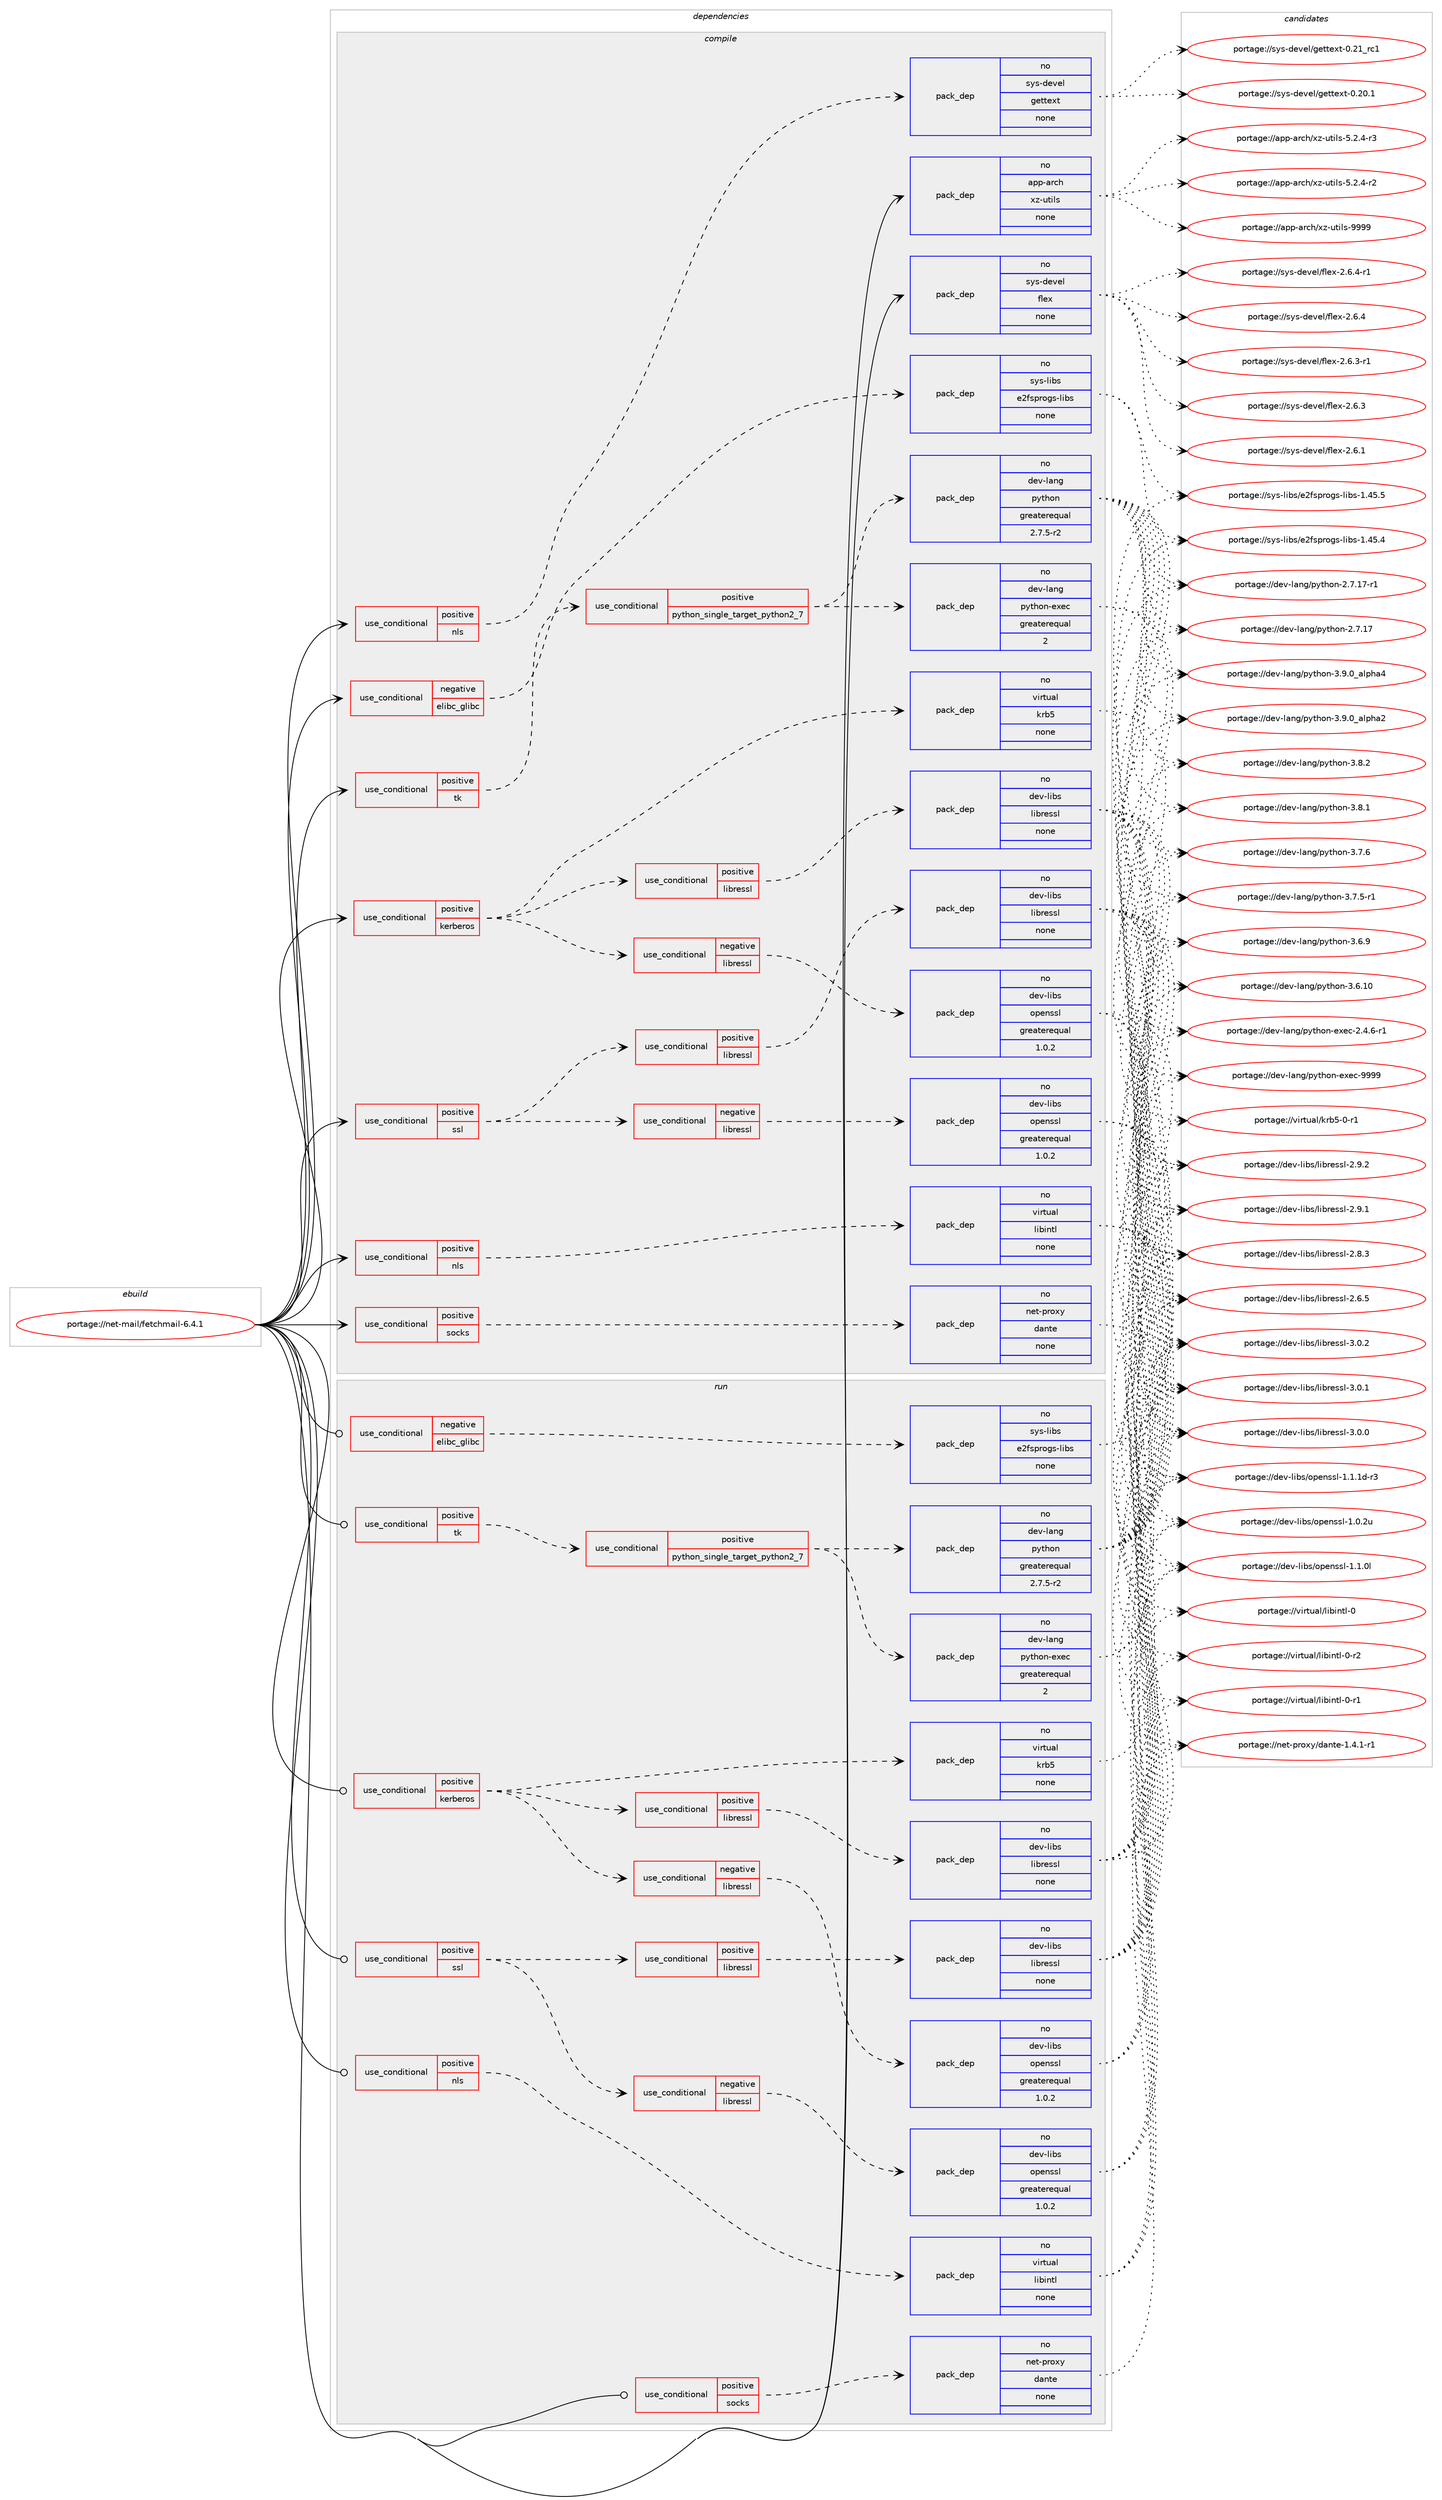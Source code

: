 digraph prolog {

# *************
# Graph options
# *************

newrank=true;
concentrate=true;
compound=true;
graph [rankdir=LR,fontname=Helvetica,fontsize=10,ranksep=1.5];#, ranksep=2.5, nodesep=0.2];
edge  [arrowhead=vee];
node  [fontname=Helvetica,fontsize=10];

# **********
# The ebuild
# **********

subgraph cluster_leftcol {
color=gray;
rank=same;
label=<<i>ebuild</i>>;
id [label="portage://net-mail/fetchmail-6.4.1", color=red, width=4, href="../net-mail/fetchmail-6.4.1.svg"];
}

# ****************
# The dependencies
# ****************

subgraph cluster_midcol {
color=gray;
label=<<i>dependencies</i>>;
subgraph cluster_compile {
fillcolor="#eeeeee";
style=filled;
label=<<i>compile</i>>;
subgraph cond18143 {
dependency84912 [label=<<TABLE BORDER="0" CELLBORDER="1" CELLSPACING="0" CELLPADDING="4"><TR><TD ROWSPAN="3" CELLPADDING="10">use_conditional</TD></TR><TR><TD>negative</TD></TR><TR><TD>elibc_glibc</TD></TR></TABLE>>, shape=none, color=red];
subgraph pack65169 {
dependency84913 [label=<<TABLE BORDER="0" CELLBORDER="1" CELLSPACING="0" CELLPADDING="4" WIDTH="220"><TR><TD ROWSPAN="6" CELLPADDING="30">pack_dep</TD></TR><TR><TD WIDTH="110">no</TD></TR><TR><TD>sys-libs</TD></TR><TR><TD>e2fsprogs-libs</TD></TR><TR><TD>none</TD></TR><TR><TD></TD></TR></TABLE>>, shape=none, color=blue];
}
dependency84912:e -> dependency84913:w [weight=20,style="dashed",arrowhead="vee"];
}
id:e -> dependency84912:w [weight=20,style="solid",arrowhead="vee"];
subgraph cond18144 {
dependency84914 [label=<<TABLE BORDER="0" CELLBORDER="1" CELLSPACING="0" CELLPADDING="4"><TR><TD ROWSPAN="3" CELLPADDING="10">use_conditional</TD></TR><TR><TD>positive</TD></TR><TR><TD>kerberos</TD></TR></TABLE>>, shape=none, color=red];
subgraph pack65170 {
dependency84915 [label=<<TABLE BORDER="0" CELLBORDER="1" CELLSPACING="0" CELLPADDING="4" WIDTH="220"><TR><TD ROWSPAN="6" CELLPADDING="30">pack_dep</TD></TR><TR><TD WIDTH="110">no</TD></TR><TR><TD>virtual</TD></TR><TR><TD>krb5</TD></TR><TR><TD>none</TD></TR><TR><TD></TD></TR></TABLE>>, shape=none, color=blue];
}
dependency84914:e -> dependency84915:w [weight=20,style="dashed",arrowhead="vee"];
subgraph cond18145 {
dependency84916 [label=<<TABLE BORDER="0" CELLBORDER="1" CELLSPACING="0" CELLPADDING="4"><TR><TD ROWSPAN="3" CELLPADDING="10">use_conditional</TD></TR><TR><TD>negative</TD></TR><TR><TD>libressl</TD></TR></TABLE>>, shape=none, color=red];
subgraph pack65171 {
dependency84917 [label=<<TABLE BORDER="0" CELLBORDER="1" CELLSPACING="0" CELLPADDING="4" WIDTH="220"><TR><TD ROWSPAN="6" CELLPADDING="30">pack_dep</TD></TR><TR><TD WIDTH="110">no</TD></TR><TR><TD>dev-libs</TD></TR><TR><TD>openssl</TD></TR><TR><TD>greaterequal</TD></TR><TR><TD>1.0.2</TD></TR></TABLE>>, shape=none, color=blue];
}
dependency84916:e -> dependency84917:w [weight=20,style="dashed",arrowhead="vee"];
}
dependency84914:e -> dependency84916:w [weight=20,style="dashed",arrowhead="vee"];
subgraph cond18146 {
dependency84918 [label=<<TABLE BORDER="0" CELLBORDER="1" CELLSPACING="0" CELLPADDING="4"><TR><TD ROWSPAN="3" CELLPADDING="10">use_conditional</TD></TR><TR><TD>positive</TD></TR><TR><TD>libressl</TD></TR></TABLE>>, shape=none, color=red];
subgraph pack65172 {
dependency84919 [label=<<TABLE BORDER="0" CELLBORDER="1" CELLSPACING="0" CELLPADDING="4" WIDTH="220"><TR><TD ROWSPAN="6" CELLPADDING="30">pack_dep</TD></TR><TR><TD WIDTH="110">no</TD></TR><TR><TD>dev-libs</TD></TR><TR><TD>libressl</TD></TR><TR><TD>none</TD></TR><TR><TD></TD></TR></TABLE>>, shape=none, color=blue];
}
dependency84918:e -> dependency84919:w [weight=20,style="dashed",arrowhead="vee"];
}
dependency84914:e -> dependency84918:w [weight=20,style="dashed",arrowhead="vee"];
}
id:e -> dependency84914:w [weight=20,style="solid",arrowhead="vee"];
subgraph cond18147 {
dependency84920 [label=<<TABLE BORDER="0" CELLBORDER="1" CELLSPACING="0" CELLPADDING="4"><TR><TD ROWSPAN="3" CELLPADDING="10">use_conditional</TD></TR><TR><TD>positive</TD></TR><TR><TD>nls</TD></TR></TABLE>>, shape=none, color=red];
subgraph pack65173 {
dependency84921 [label=<<TABLE BORDER="0" CELLBORDER="1" CELLSPACING="0" CELLPADDING="4" WIDTH="220"><TR><TD ROWSPAN="6" CELLPADDING="30">pack_dep</TD></TR><TR><TD WIDTH="110">no</TD></TR><TR><TD>sys-devel</TD></TR><TR><TD>gettext</TD></TR><TR><TD>none</TD></TR><TR><TD></TD></TR></TABLE>>, shape=none, color=blue];
}
dependency84920:e -> dependency84921:w [weight=20,style="dashed",arrowhead="vee"];
}
id:e -> dependency84920:w [weight=20,style="solid",arrowhead="vee"];
subgraph cond18148 {
dependency84922 [label=<<TABLE BORDER="0" CELLBORDER="1" CELLSPACING="0" CELLPADDING="4"><TR><TD ROWSPAN="3" CELLPADDING="10">use_conditional</TD></TR><TR><TD>positive</TD></TR><TR><TD>nls</TD></TR></TABLE>>, shape=none, color=red];
subgraph pack65174 {
dependency84923 [label=<<TABLE BORDER="0" CELLBORDER="1" CELLSPACING="0" CELLPADDING="4" WIDTH="220"><TR><TD ROWSPAN="6" CELLPADDING="30">pack_dep</TD></TR><TR><TD WIDTH="110">no</TD></TR><TR><TD>virtual</TD></TR><TR><TD>libintl</TD></TR><TR><TD>none</TD></TR><TR><TD></TD></TR></TABLE>>, shape=none, color=blue];
}
dependency84922:e -> dependency84923:w [weight=20,style="dashed",arrowhead="vee"];
}
id:e -> dependency84922:w [weight=20,style="solid",arrowhead="vee"];
subgraph cond18149 {
dependency84924 [label=<<TABLE BORDER="0" CELLBORDER="1" CELLSPACING="0" CELLPADDING="4"><TR><TD ROWSPAN="3" CELLPADDING="10">use_conditional</TD></TR><TR><TD>positive</TD></TR><TR><TD>socks</TD></TR></TABLE>>, shape=none, color=red];
subgraph pack65175 {
dependency84925 [label=<<TABLE BORDER="0" CELLBORDER="1" CELLSPACING="0" CELLPADDING="4" WIDTH="220"><TR><TD ROWSPAN="6" CELLPADDING="30">pack_dep</TD></TR><TR><TD WIDTH="110">no</TD></TR><TR><TD>net-proxy</TD></TR><TR><TD>dante</TD></TR><TR><TD>none</TD></TR><TR><TD></TD></TR></TABLE>>, shape=none, color=blue];
}
dependency84924:e -> dependency84925:w [weight=20,style="dashed",arrowhead="vee"];
}
id:e -> dependency84924:w [weight=20,style="solid",arrowhead="vee"];
subgraph cond18150 {
dependency84926 [label=<<TABLE BORDER="0" CELLBORDER="1" CELLSPACING="0" CELLPADDING="4"><TR><TD ROWSPAN="3" CELLPADDING="10">use_conditional</TD></TR><TR><TD>positive</TD></TR><TR><TD>ssl</TD></TR></TABLE>>, shape=none, color=red];
subgraph cond18151 {
dependency84927 [label=<<TABLE BORDER="0" CELLBORDER="1" CELLSPACING="0" CELLPADDING="4"><TR><TD ROWSPAN="3" CELLPADDING="10">use_conditional</TD></TR><TR><TD>negative</TD></TR><TR><TD>libressl</TD></TR></TABLE>>, shape=none, color=red];
subgraph pack65176 {
dependency84928 [label=<<TABLE BORDER="0" CELLBORDER="1" CELLSPACING="0" CELLPADDING="4" WIDTH="220"><TR><TD ROWSPAN="6" CELLPADDING="30">pack_dep</TD></TR><TR><TD WIDTH="110">no</TD></TR><TR><TD>dev-libs</TD></TR><TR><TD>openssl</TD></TR><TR><TD>greaterequal</TD></TR><TR><TD>1.0.2</TD></TR></TABLE>>, shape=none, color=blue];
}
dependency84927:e -> dependency84928:w [weight=20,style="dashed",arrowhead="vee"];
}
dependency84926:e -> dependency84927:w [weight=20,style="dashed",arrowhead="vee"];
subgraph cond18152 {
dependency84929 [label=<<TABLE BORDER="0" CELLBORDER="1" CELLSPACING="0" CELLPADDING="4"><TR><TD ROWSPAN="3" CELLPADDING="10">use_conditional</TD></TR><TR><TD>positive</TD></TR><TR><TD>libressl</TD></TR></TABLE>>, shape=none, color=red];
subgraph pack65177 {
dependency84930 [label=<<TABLE BORDER="0" CELLBORDER="1" CELLSPACING="0" CELLPADDING="4" WIDTH="220"><TR><TD ROWSPAN="6" CELLPADDING="30">pack_dep</TD></TR><TR><TD WIDTH="110">no</TD></TR><TR><TD>dev-libs</TD></TR><TR><TD>libressl</TD></TR><TR><TD>none</TD></TR><TR><TD></TD></TR></TABLE>>, shape=none, color=blue];
}
dependency84929:e -> dependency84930:w [weight=20,style="dashed",arrowhead="vee"];
}
dependency84926:e -> dependency84929:w [weight=20,style="dashed",arrowhead="vee"];
}
id:e -> dependency84926:w [weight=20,style="solid",arrowhead="vee"];
subgraph cond18153 {
dependency84931 [label=<<TABLE BORDER="0" CELLBORDER="1" CELLSPACING="0" CELLPADDING="4"><TR><TD ROWSPAN="3" CELLPADDING="10">use_conditional</TD></TR><TR><TD>positive</TD></TR><TR><TD>tk</TD></TR></TABLE>>, shape=none, color=red];
subgraph cond18154 {
dependency84932 [label=<<TABLE BORDER="0" CELLBORDER="1" CELLSPACING="0" CELLPADDING="4"><TR><TD ROWSPAN="3" CELLPADDING="10">use_conditional</TD></TR><TR><TD>positive</TD></TR><TR><TD>python_single_target_python2_7</TD></TR></TABLE>>, shape=none, color=red];
subgraph pack65178 {
dependency84933 [label=<<TABLE BORDER="0" CELLBORDER="1" CELLSPACING="0" CELLPADDING="4" WIDTH="220"><TR><TD ROWSPAN="6" CELLPADDING="30">pack_dep</TD></TR><TR><TD WIDTH="110">no</TD></TR><TR><TD>dev-lang</TD></TR><TR><TD>python</TD></TR><TR><TD>greaterequal</TD></TR><TR><TD>2.7.5-r2</TD></TR></TABLE>>, shape=none, color=blue];
}
dependency84932:e -> dependency84933:w [weight=20,style="dashed",arrowhead="vee"];
subgraph pack65179 {
dependency84934 [label=<<TABLE BORDER="0" CELLBORDER="1" CELLSPACING="0" CELLPADDING="4" WIDTH="220"><TR><TD ROWSPAN="6" CELLPADDING="30">pack_dep</TD></TR><TR><TD WIDTH="110">no</TD></TR><TR><TD>dev-lang</TD></TR><TR><TD>python-exec</TD></TR><TR><TD>greaterequal</TD></TR><TR><TD>2</TD></TR></TABLE>>, shape=none, color=blue];
}
dependency84932:e -> dependency84934:w [weight=20,style="dashed",arrowhead="vee"];
}
dependency84931:e -> dependency84932:w [weight=20,style="dashed",arrowhead="vee"];
}
id:e -> dependency84931:w [weight=20,style="solid",arrowhead="vee"];
subgraph pack65180 {
dependency84935 [label=<<TABLE BORDER="0" CELLBORDER="1" CELLSPACING="0" CELLPADDING="4" WIDTH="220"><TR><TD ROWSPAN="6" CELLPADDING="30">pack_dep</TD></TR><TR><TD WIDTH="110">no</TD></TR><TR><TD>app-arch</TD></TR><TR><TD>xz-utils</TD></TR><TR><TD>none</TD></TR><TR><TD></TD></TR></TABLE>>, shape=none, color=blue];
}
id:e -> dependency84935:w [weight=20,style="solid",arrowhead="vee"];
subgraph pack65181 {
dependency84936 [label=<<TABLE BORDER="0" CELLBORDER="1" CELLSPACING="0" CELLPADDING="4" WIDTH="220"><TR><TD ROWSPAN="6" CELLPADDING="30">pack_dep</TD></TR><TR><TD WIDTH="110">no</TD></TR><TR><TD>sys-devel</TD></TR><TR><TD>flex</TD></TR><TR><TD>none</TD></TR><TR><TD></TD></TR></TABLE>>, shape=none, color=blue];
}
id:e -> dependency84936:w [weight=20,style="solid",arrowhead="vee"];
}
subgraph cluster_compileandrun {
fillcolor="#eeeeee";
style=filled;
label=<<i>compile and run</i>>;
}
subgraph cluster_run {
fillcolor="#eeeeee";
style=filled;
label=<<i>run</i>>;
subgraph cond18155 {
dependency84937 [label=<<TABLE BORDER="0" CELLBORDER="1" CELLSPACING="0" CELLPADDING="4"><TR><TD ROWSPAN="3" CELLPADDING="10">use_conditional</TD></TR><TR><TD>negative</TD></TR><TR><TD>elibc_glibc</TD></TR></TABLE>>, shape=none, color=red];
subgraph pack65182 {
dependency84938 [label=<<TABLE BORDER="0" CELLBORDER="1" CELLSPACING="0" CELLPADDING="4" WIDTH="220"><TR><TD ROWSPAN="6" CELLPADDING="30">pack_dep</TD></TR><TR><TD WIDTH="110">no</TD></TR><TR><TD>sys-libs</TD></TR><TR><TD>e2fsprogs-libs</TD></TR><TR><TD>none</TD></TR><TR><TD></TD></TR></TABLE>>, shape=none, color=blue];
}
dependency84937:e -> dependency84938:w [weight=20,style="dashed",arrowhead="vee"];
}
id:e -> dependency84937:w [weight=20,style="solid",arrowhead="odot"];
subgraph cond18156 {
dependency84939 [label=<<TABLE BORDER="0" CELLBORDER="1" CELLSPACING="0" CELLPADDING="4"><TR><TD ROWSPAN="3" CELLPADDING="10">use_conditional</TD></TR><TR><TD>positive</TD></TR><TR><TD>kerberos</TD></TR></TABLE>>, shape=none, color=red];
subgraph pack65183 {
dependency84940 [label=<<TABLE BORDER="0" CELLBORDER="1" CELLSPACING="0" CELLPADDING="4" WIDTH="220"><TR><TD ROWSPAN="6" CELLPADDING="30">pack_dep</TD></TR><TR><TD WIDTH="110">no</TD></TR><TR><TD>virtual</TD></TR><TR><TD>krb5</TD></TR><TR><TD>none</TD></TR><TR><TD></TD></TR></TABLE>>, shape=none, color=blue];
}
dependency84939:e -> dependency84940:w [weight=20,style="dashed",arrowhead="vee"];
subgraph cond18157 {
dependency84941 [label=<<TABLE BORDER="0" CELLBORDER="1" CELLSPACING="0" CELLPADDING="4"><TR><TD ROWSPAN="3" CELLPADDING="10">use_conditional</TD></TR><TR><TD>negative</TD></TR><TR><TD>libressl</TD></TR></TABLE>>, shape=none, color=red];
subgraph pack65184 {
dependency84942 [label=<<TABLE BORDER="0" CELLBORDER="1" CELLSPACING="0" CELLPADDING="4" WIDTH="220"><TR><TD ROWSPAN="6" CELLPADDING="30">pack_dep</TD></TR><TR><TD WIDTH="110">no</TD></TR><TR><TD>dev-libs</TD></TR><TR><TD>openssl</TD></TR><TR><TD>greaterequal</TD></TR><TR><TD>1.0.2</TD></TR></TABLE>>, shape=none, color=blue];
}
dependency84941:e -> dependency84942:w [weight=20,style="dashed",arrowhead="vee"];
}
dependency84939:e -> dependency84941:w [weight=20,style="dashed",arrowhead="vee"];
subgraph cond18158 {
dependency84943 [label=<<TABLE BORDER="0" CELLBORDER="1" CELLSPACING="0" CELLPADDING="4"><TR><TD ROWSPAN="3" CELLPADDING="10">use_conditional</TD></TR><TR><TD>positive</TD></TR><TR><TD>libressl</TD></TR></TABLE>>, shape=none, color=red];
subgraph pack65185 {
dependency84944 [label=<<TABLE BORDER="0" CELLBORDER="1" CELLSPACING="0" CELLPADDING="4" WIDTH="220"><TR><TD ROWSPAN="6" CELLPADDING="30">pack_dep</TD></TR><TR><TD WIDTH="110">no</TD></TR><TR><TD>dev-libs</TD></TR><TR><TD>libressl</TD></TR><TR><TD>none</TD></TR><TR><TD></TD></TR></TABLE>>, shape=none, color=blue];
}
dependency84943:e -> dependency84944:w [weight=20,style="dashed",arrowhead="vee"];
}
dependency84939:e -> dependency84943:w [weight=20,style="dashed",arrowhead="vee"];
}
id:e -> dependency84939:w [weight=20,style="solid",arrowhead="odot"];
subgraph cond18159 {
dependency84945 [label=<<TABLE BORDER="0" CELLBORDER="1" CELLSPACING="0" CELLPADDING="4"><TR><TD ROWSPAN="3" CELLPADDING="10">use_conditional</TD></TR><TR><TD>positive</TD></TR><TR><TD>nls</TD></TR></TABLE>>, shape=none, color=red];
subgraph pack65186 {
dependency84946 [label=<<TABLE BORDER="0" CELLBORDER="1" CELLSPACING="0" CELLPADDING="4" WIDTH="220"><TR><TD ROWSPAN="6" CELLPADDING="30">pack_dep</TD></TR><TR><TD WIDTH="110">no</TD></TR><TR><TD>virtual</TD></TR><TR><TD>libintl</TD></TR><TR><TD>none</TD></TR><TR><TD></TD></TR></TABLE>>, shape=none, color=blue];
}
dependency84945:e -> dependency84946:w [weight=20,style="dashed",arrowhead="vee"];
}
id:e -> dependency84945:w [weight=20,style="solid",arrowhead="odot"];
subgraph cond18160 {
dependency84947 [label=<<TABLE BORDER="0" CELLBORDER="1" CELLSPACING="0" CELLPADDING="4"><TR><TD ROWSPAN="3" CELLPADDING="10">use_conditional</TD></TR><TR><TD>positive</TD></TR><TR><TD>socks</TD></TR></TABLE>>, shape=none, color=red];
subgraph pack65187 {
dependency84948 [label=<<TABLE BORDER="0" CELLBORDER="1" CELLSPACING="0" CELLPADDING="4" WIDTH="220"><TR><TD ROWSPAN="6" CELLPADDING="30">pack_dep</TD></TR><TR><TD WIDTH="110">no</TD></TR><TR><TD>net-proxy</TD></TR><TR><TD>dante</TD></TR><TR><TD>none</TD></TR><TR><TD></TD></TR></TABLE>>, shape=none, color=blue];
}
dependency84947:e -> dependency84948:w [weight=20,style="dashed",arrowhead="vee"];
}
id:e -> dependency84947:w [weight=20,style="solid",arrowhead="odot"];
subgraph cond18161 {
dependency84949 [label=<<TABLE BORDER="0" CELLBORDER="1" CELLSPACING="0" CELLPADDING="4"><TR><TD ROWSPAN="3" CELLPADDING="10">use_conditional</TD></TR><TR><TD>positive</TD></TR><TR><TD>ssl</TD></TR></TABLE>>, shape=none, color=red];
subgraph cond18162 {
dependency84950 [label=<<TABLE BORDER="0" CELLBORDER="1" CELLSPACING="0" CELLPADDING="4"><TR><TD ROWSPAN="3" CELLPADDING="10">use_conditional</TD></TR><TR><TD>negative</TD></TR><TR><TD>libressl</TD></TR></TABLE>>, shape=none, color=red];
subgraph pack65188 {
dependency84951 [label=<<TABLE BORDER="0" CELLBORDER="1" CELLSPACING="0" CELLPADDING="4" WIDTH="220"><TR><TD ROWSPAN="6" CELLPADDING="30">pack_dep</TD></TR><TR><TD WIDTH="110">no</TD></TR><TR><TD>dev-libs</TD></TR><TR><TD>openssl</TD></TR><TR><TD>greaterequal</TD></TR><TR><TD>1.0.2</TD></TR></TABLE>>, shape=none, color=blue];
}
dependency84950:e -> dependency84951:w [weight=20,style="dashed",arrowhead="vee"];
}
dependency84949:e -> dependency84950:w [weight=20,style="dashed",arrowhead="vee"];
subgraph cond18163 {
dependency84952 [label=<<TABLE BORDER="0" CELLBORDER="1" CELLSPACING="0" CELLPADDING="4"><TR><TD ROWSPAN="3" CELLPADDING="10">use_conditional</TD></TR><TR><TD>positive</TD></TR><TR><TD>libressl</TD></TR></TABLE>>, shape=none, color=red];
subgraph pack65189 {
dependency84953 [label=<<TABLE BORDER="0" CELLBORDER="1" CELLSPACING="0" CELLPADDING="4" WIDTH="220"><TR><TD ROWSPAN="6" CELLPADDING="30">pack_dep</TD></TR><TR><TD WIDTH="110">no</TD></TR><TR><TD>dev-libs</TD></TR><TR><TD>libressl</TD></TR><TR><TD>none</TD></TR><TR><TD></TD></TR></TABLE>>, shape=none, color=blue];
}
dependency84952:e -> dependency84953:w [weight=20,style="dashed",arrowhead="vee"];
}
dependency84949:e -> dependency84952:w [weight=20,style="dashed",arrowhead="vee"];
}
id:e -> dependency84949:w [weight=20,style="solid",arrowhead="odot"];
subgraph cond18164 {
dependency84954 [label=<<TABLE BORDER="0" CELLBORDER="1" CELLSPACING="0" CELLPADDING="4"><TR><TD ROWSPAN="3" CELLPADDING="10">use_conditional</TD></TR><TR><TD>positive</TD></TR><TR><TD>tk</TD></TR></TABLE>>, shape=none, color=red];
subgraph cond18165 {
dependency84955 [label=<<TABLE BORDER="0" CELLBORDER="1" CELLSPACING="0" CELLPADDING="4"><TR><TD ROWSPAN="3" CELLPADDING="10">use_conditional</TD></TR><TR><TD>positive</TD></TR><TR><TD>python_single_target_python2_7</TD></TR></TABLE>>, shape=none, color=red];
subgraph pack65190 {
dependency84956 [label=<<TABLE BORDER="0" CELLBORDER="1" CELLSPACING="0" CELLPADDING="4" WIDTH="220"><TR><TD ROWSPAN="6" CELLPADDING="30">pack_dep</TD></TR><TR><TD WIDTH="110">no</TD></TR><TR><TD>dev-lang</TD></TR><TR><TD>python</TD></TR><TR><TD>greaterequal</TD></TR><TR><TD>2.7.5-r2</TD></TR></TABLE>>, shape=none, color=blue];
}
dependency84955:e -> dependency84956:w [weight=20,style="dashed",arrowhead="vee"];
subgraph pack65191 {
dependency84957 [label=<<TABLE BORDER="0" CELLBORDER="1" CELLSPACING="0" CELLPADDING="4" WIDTH="220"><TR><TD ROWSPAN="6" CELLPADDING="30">pack_dep</TD></TR><TR><TD WIDTH="110">no</TD></TR><TR><TD>dev-lang</TD></TR><TR><TD>python-exec</TD></TR><TR><TD>greaterequal</TD></TR><TR><TD>2</TD></TR></TABLE>>, shape=none, color=blue];
}
dependency84955:e -> dependency84957:w [weight=20,style="dashed",arrowhead="vee"];
}
dependency84954:e -> dependency84955:w [weight=20,style="dashed",arrowhead="vee"];
}
id:e -> dependency84954:w [weight=20,style="solid",arrowhead="odot"];
}
}

# **************
# The candidates
# **************

subgraph cluster_choices {
rank=same;
color=gray;
label=<<i>candidates</i>>;

subgraph choice65169 {
color=black;
nodesep=1;
choice11512111545108105981154710150102115112114111103115451081059811545494652534653 [label="portage://sys-libs/e2fsprogs-libs-1.45.5", color=red, width=4,href="../sys-libs/e2fsprogs-libs-1.45.5.svg"];
choice11512111545108105981154710150102115112114111103115451081059811545494652534652 [label="portage://sys-libs/e2fsprogs-libs-1.45.4", color=red, width=4,href="../sys-libs/e2fsprogs-libs-1.45.4.svg"];
dependency84913:e -> choice11512111545108105981154710150102115112114111103115451081059811545494652534653:w [style=dotted,weight="100"];
dependency84913:e -> choice11512111545108105981154710150102115112114111103115451081059811545494652534652:w [style=dotted,weight="100"];
}
subgraph choice65170 {
color=black;
nodesep=1;
choice1181051141161179710847107114985345484511449 [label="portage://virtual/krb5-0-r1", color=red, width=4,href="../virtual/krb5-0-r1.svg"];
dependency84915:e -> choice1181051141161179710847107114985345484511449:w [style=dotted,weight="100"];
}
subgraph choice65171 {
color=black;
nodesep=1;
choice1001011184510810598115471111121011101151151084549464946491004511451 [label="portage://dev-libs/openssl-1.1.1d-r3", color=red, width=4,href="../dev-libs/openssl-1.1.1d-r3.svg"];
choice100101118451081059811547111112101110115115108454946494648108 [label="portage://dev-libs/openssl-1.1.0l", color=red, width=4,href="../dev-libs/openssl-1.1.0l.svg"];
choice100101118451081059811547111112101110115115108454946484650117 [label="portage://dev-libs/openssl-1.0.2u", color=red, width=4,href="../dev-libs/openssl-1.0.2u.svg"];
dependency84917:e -> choice1001011184510810598115471111121011101151151084549464946491004511451:w [style=dotted,weight="100"];
dependency84917:e -> choice100101118451081059811547111112101110115115108454946494648108:w [style=dotted,weight="100"];
dependency84917:e -> choice100101118451081059811547111112101110115115108454946484650117:w [style=dotted,weight="100"];
}
subgraph choice65172 {
color=black;
nodesep=1;
choice10010111845108105981154710810598114101115115108455146484650 [label="portage://dev-libs/libressl-3.0.2", color=red, width=4,href="../dev-libs/libressl-3.0.2.svg"];
choice10010111845108105981154710810598114101115115108455146484649 [label="portage://dev-libs/libressl-3.0.1", color=red, width=4,href="../dev-libs/libressl-3.0.1.svg"];
choice10010111845108105981154710810598114101115115108455146484648 [label="portage://dev-libs/libressl-3.0.0", color=red, width=4,href="../dev-libs/libressl-3.0.0.svg"];
choice10010111845108105981154710810598114101115115108455046574650 [label="portage://dev-libs/libressl-2.9.2", color=red, width=4,href="../dev-libs/libressl-2.9.2.svg"];
choice10010111845108105981154710810598114101115115108455046574649 [label="portage://dev-libs/libressl-2.9.1", color=red, width=4,href="../dev-libs/libressl-2.9.1.svg"];
choice10010111845108105981154710810598114101115115108455046564651 [label="portage://dev-libs/libressl-2.8.3", color=red, width=4,href="../dev-libs/libressl-2.8.3.svg"];
choice10010111845108105981154710810598114101115115108455046544653 [label="portage://dev-libs/libressl-2.6.5", color=red, width=4,href="../dev-libs/libressl-2.6.5.svg"];
dependency84919:e -> choice10010111845108105981154710810598114101115115108455146484650:w [style=dotted,weight="100"];
dependency84919:e -> choice10010111845108105981154710810598114101115115108455146484649:w [style=dotted,weight="100"];
dependency84919:e -> choice10010111845108105981154710810598114101115115108455146484648:w [style=dotted,weight="100"];
dependency84919:e -> choice10010111845108105981154710810598114101115115108455046574650:w [style=dotted,weight="100"];
dependency84919:e -> choice10010111845108105981154710810598114101115115108455046574649:w [style=dotted,weight="100"];
dependency84919:e -> choice10010111845108105981154710810598114101115115108455046564651:w [style=dotted,weight="100"];
dependency84919:e -> choice10010111845108105981154710810598114101115115108455046544653:w [style=dotted,weight="100"];
}
subgraph choice65173 {
color=black;
nodesep=1;
choice11512111545100101118101108471031011161161011201164548465049951149949 [label="portage://sys-devel/gettext-0.21_rc1", color=red, width=4,href="../sys-devel/gettext-0.21_rc1.svg"];
choice115121115451001011181011084710310111611610112011645484650484649 [label="portage://sys-devel/gettext-0.20.1", color=red, width=4,href="../sys-devel/gettext-0.20.1.svg"];
dependency84921:e -> choice11512111545100101118101108471031011161161011201164548465049951149949:w [style=dotted,weight="100"];
dependency84921:e -> choice115121115451001011181011084710310111611610112011645484650484649:w [style=dotted,weight="100"];
}
subgraph choice65174 {
color=black;
nodesep=1;
choice11810511411611797108471081059810511011610845484511450 [label="portage://virtual/libintl-0-r2", color=red, width=4,href="../virtual/libintl-0-r2.svg"];
choice11810511411611797108471081059810511011610845484511449 [label="portage://virtual/libintl-0-r1", color=red, width=4,href="../virtual/libintl-0-r1.svg"];
choice1181051141161179710847108105981051101161084548 [label="portage://virtual/libintl-0", color=red, width=4,href="../virtual/libintl-0.svg"];
dependency84923:e -> choice11810511411611797108471081059810511011610845484511450:w [style=dotted,weight="100"];
dependency84923:e -> choice11810511411611797108471081059810511011610845484511449:w [style=dotted,weight="100"];
dependency84923:e -> choice1181051141161179710847108105981051101161084548:w [style=dotted,weight="100"];
}
subgraph choice65175 {
color=black;
nodesep=1;
choice1101011164511211411112012147100971101161014549465246494511449 [label="portage://net-proxy/dante-1.4.1-r1", color=red, width=4,href="../net-proxy/dante-1.4.1-r1.svg"];
dependency84925:e -> choice1101011164511211411112012147100971101161014549465246494511449:w [style=dotted,weight="100"];
}
subgraph choice65176 {
color=black;
nodesep=1;
choice1001011184510810598115471111121011101151151084549464946491004511451 [label="portage://dev-libs/openssl-1.1.1d-r3", color=red, width=4,href="../dev-libs/openssl-1.1.1d-r3.svg"];
choice100101118451081059811547111112101110115115108454946494648108 [label="portage://dev-libs/openssl-1.1.0l", color=red, width=4,href="../dev-libs/openssl-1.1.0l.svg"];
choice100101118451081059811547111112101110115115108454946484650117 [label="portage://dev-libs/openssl-1.0.2u", color=red, width=4,href="../dev-libs/openssl-1.0.2u.svg"];
dependency84928:e -> choice1001011184510810598115471111121011101151151084549464946491004511451:w [style=dotted,weight="100"];
dependency84928:e -> choice100101118451081059811547111112101110115115108454946494648108:w [style=dotted,weight="100"];
dependency84928:e -> choice100101118451081059811547111112101110115115108454946484650117:w [style=dotted,weight="100"];
}
subgraph choice65177 {
color=black;
nodesep=1;
choice10010111845108105981154710810598114101115115108455146484650 [label="portage://dev-libs/libressl-3.0.2", color=red, width=4,href="../dev-libs/libressl-3.0.2.svg"];
choice10010111845108105981154710810598114101115115108455146484649 [label="portage://dev-libs/libressl-3.0.1", color=red, width=4,href="../dev-libs/libressl-3.0.1.svg"];
choice10010111845108105981154710810598114101115115108455146484648 [label="portage://dev-libs/libressl-3.0.0", color=red, width=4,href="../dev-libs/libressl-3.0.0.svg"];
choice10010111845108105981154710810598114101115115108455046574650 [label="portage://dev-libs/libressl-2.9.2", color=red, width=4,href="../dev-libs/libressl-2.9.2.svg"];
choice10010111845108105981154710810598114101115115108455046574649 [label="portage://dev-libs/libressl-2.9.1", color=red, width=4,href="../dev-libs/libressl-2.9.1.svg"];
choice10010111845108105981154710810598114101115115108455046564651 [label="portage://dev-libs/libressl-2.8.3", color=red, width=4,href="../dev-libs/libressl-2.8.3.svg"];
choice10010111845108105981154710810598114101115115108455046544653 [label="portage://dev-libs/libressl-2.6.5", color=red, width=4,href="../dev-libs/libressl-2.6.5.svg"];
dependency84930:e -> choice10010111845108105981154710810598114101115115108455146484650:w [style=dotted,weight="100"];
dependency84930:e -> choice10010111845108105981154710810598114101115115108455146484649:w [style=dotted,weight="100"];
dependency84930:e -> choice10010111845108105981154710810598114101115115108455146484648:w [style=dotted,weight="100"];
dependency84930:e -> choice10010111845108105981154710810598114101115115108455046574650:w [style=dotted,weight="100"];
dependency84930:e -> choice10010111845108105981154710810598114101115115108455046574649:w [style=dotted,weight="100"];
dependency84930:e -> choice10010111845108105981154710810598114101115115108455046564651:w [style=dotted,weight="100"];
dependency84930:e -> choice10010111845108105981154710810598114101115115108455046544653:w [style=dotted,weight="100"];
}
subgraph choice65178 {
color=black;
nodesep=1;
choice10010111845108971101034711212111610411111045514657464895971081121049752 [label="portage://dev-lang/python-3.9.0_alpha4", color=red, width=4,href="../dev-lang/python-3.9.0_alpha4.svg"];
choice10010111845108971101034711212111610411111045514657464895971081121049750 [label="portage://dev-lang/python-3.9.0_alpha2", color=red, width=4,href="../dev-lang/python-3.9.0_alpha2.svg"];
choice100101118451089711010347112121116104111110455146564650 [label="portage://dev-lang/python-3.8.2", color=red, width=4,href="../dev-lang/python-3.8.2.svg"];
choice100101118451089711010347112121116104111110455146564649 [label="portage://dev-lang/python-3.8.1", color=red, width=4,href="../dev-lang/python-3.8.1.svg"];
choice100101118451089711010347112121116104111110455146554654 [label="portage://dev-lang/python-3.7.6", color=red, width=4,href="../dev-lang/python-3.7.6.svg"];
choice1001011184510897110103471121211161041111104551465546534511449 [label="portage://dev-lang/python-3.7.5-r1", color=red, width=4,href="../dev-lang/python-3.7.5-r1.svg"];
choice100101118451089711010347112121116104111110455146544657 [label="portage://dev-lang/python-3.6.9", color=red, width=4,href="../dev-lang/python-3.6.9.svg"];
choice10010111845108971101034711212111610411111045514654464948 [label="portage://dev-lang/python-3.6.10", color=red, width=4,href="../dev-lang/python-3.6.10.svg"];
choice100101118451089711010347112121116104111110455046554649554511449 [label="portage://dev-lang/python-2.7.17-r1", color=red, width=4,href="../dev-lang/python-2.7.17-r1.svg"];
choice10010111845108971101034711212111610411111045504655464955 [label="portage://dev-lang/python-2.7.17", color=red, width=4,href="../dev-lang/python-2.7.17.svg"];
dependency84933:e -> choice10010111845108971101034711212111610411111045514657464895971081121049752:w [style=dotted,weight="100"];
dependency84933:e -> choice10010111845108971101034711212111610411111045514657464895971081121049750:w [style=dotted,weight="100"];
dependency84933:e -> choice100101118451089711010347112121116104111110455146564650:w [style=dotted,weight="100"];
dependency84933:e -> choice100101118451089711010347112121116104111110455146564649:w [style=dotted,weight="100"];
dependency84933:e -> choice100101118451089711010347112121116104111110455146554654:w [style=dotted,weight="100"];
dependency84933:e -> choice1001011184510897110103471121211161041111104551465546534511449:w [style=dotted,weight="100"];
dependency84933:e -> choice100101118451089711010347112121116104111110455146544657:w [style=dotted,weight="100"];
dependency84933:e -> choice10010111845108971101034711212111610411111045514654464948:w [style=dotted,weight="100"];
dependency84933:e -> choice100101118451089711010347112121116104111110455046554649554511449:w [style=dotted,weight="100"];
dependency84933:e -> choice10010111845108971101034711212111610411111045504655464955:w [style=dotted,weight="100"];
}
subgraph choice65179 {
color=black;
nodesep=1;
choice10010111845108971101034711212111610411111045101120101994557575757 [label="portage://dev-lang/python-exec-9999", color=red, width=4,href="../dev-lang/python-exec-9999.svg"];
choice10010111845108971101034711212111610411111045101120101994550465246544511449 [label="portage://dev-lang/python-exec-2.4.6-r1", color=red, width=4,href="../dev-lang/python-exec-2.4.6-r1.svg"];
dependency84934:e -> choice10010111845108971101034711212111610411111045101120101994557575757:w [style=dotted,weight="100"];
dependency84934:e -> choice10010111845108971101034711212111610411111045101120101994550465246544511449:w [style=dotted,weight="100"];
}
subgraph choice65180 {
color=black;
nodesep=1;
choice9711211245971149910447120122451171161051081154557575757 [label="portage://app-arch/xz-utils-9999", color=red, width=4,href="../app-arch/xz-utils-9999.svg"];
choice9711211245971149910447120122451171161051081154553465046524511451 [label="portage://app-arch/xz-utils-5.2.4-r3", color=red, width=4,href="../app-arch/xz-utils-5.2.4-r3.svg"];
choice9711211245971149910447120122451171161051081154553465046524511450 [label="portage://app-arch/xz-utils-5.2.4-r2", color=red, width=4,href="../app-arch/xz-utils-5.2.4-r2.svg"];
dependency84935:e -> choice9711211245971149910447120122451171161051081154557575757:w [style=dotted,weight="100"];
dependency84935:e -> choice9711211245971149910447120122451171161051081154553465046524511451:w [style=dotted,weight="100"];
dependency84935:e -> choice9711211245971149910447120122451171161051081154553465046524511450:w [style=dotted,weight="100"];
}
subgraph choice65181 {
color=black;
nodesep=1;
choice11512111545100101118101108471021081011204550465446524511449 [label="portage://sys-devel/flex-2.6.4-r1", color=red, width=4,href="../sys-devel/flex-2.6.4-r1.svg"];
choice1151211154510010111810110847102108101120455046544652 [label="portage://sys-devel/flex-2.6.4", color=red, width=4,href="../sys-devel/flex-2.6.4.svg"];
choice11512111545100101118101108471021081011204550465446514511449 [label="portage://sys-devel/flex-2.6.3-r1", color=red, width=4,href="../sys-devel/flex-2.6.3-r1.svg"];
choice1151211154510010111810110847102108101120455046544651 [label="portage://sys-devel/flex-2.6.3", color=red, width=4,href="../sys-devel/flex-2.6.3.svg"];
choice1151211154510010111810110847102108101120455046544649 [label="portage://sys-devel/flex-2.6.1", color=red, width=4,href="../sys-devel/flex-2.6.1.svg"];
dependency84936:e -> choice11512111545100101118101108471021081011204550465446524511449:w [style=dotted,weight="100"];
dependency84936:e -> choice1151211154510010111810110847102108101120455046544652:w [style=dotted,weight="100"];
dependency84936:e -> choice11512111545100101118101108471021081011204550465446514511449:w [style=dotted,weight="100"];
dependency84936:e -> choice1151211154510010111810110847102108101120455046544651:w [style=dotted,weight="100"];
dependency84936:e -> choice1151211154510010111810110847102108101120455046544649:w [style=dotted,weight="100"];
}
subgraph choice65182 {
color=black;
nodesep=1;
choice11512111545108105981154710150102115112114111103115451081059811545494652534653 [label="portage://sys-libs/e2fsprogs-libs-1.45.5", color=red, width=4,href="../sys-libs/e2fsprogs-libs-1.45.5.svg"];
choice11512111545108105981154710150102115112114111103115451081059811545494652534652 [label="portage://sys-libs/e2fsprogs-libs-1.45.4", color=red, width=4,href="../sys-libs/e2fsprogs-libs-1.45.4.svg"];
dependency84938:e -> choice11512111545108105981154710150102115112114111103115451081059811545494652534653:w [style=dotted,weight="100"];
dependency84938:e -> choice11512111545108105981154710150102115112114111103115451081059811545494652534652:w [style=dotted,weight="100"];
}
subgraph choice65183 {
color=black;
nodesep=1;
choice1181051141161179710847107114985345484511449 [label="portage://virtual/krb5-0-r1", color=red, width=4,href="../virtual/krb5-0-r1.svg"];
dependency84940:e -> choice1181051141161179710847107114985345484511449:w [style=dotted,weight="100"];
}
subgraph choice65184 {
color=black;
nodesep=1;
choice1001011184510810598115471111121011101151151084549464946491004511451 [label="portage://dev-libs/openssl-1.1.1d-r3", color=red, width=4,href="../dev-libs/openssl-1.1.1d-r3.svg"];
choice100101118451081059811547111112101110115115108454946494648108 [label="portage://dev-libs/openssl-1.1.0l", color=red, width=4,href="../dev-libs/openssl-1.1.0l.svg"];
choice100101118451081059811547111112101110115115108454946484650117 [label="portage://dev-libs/openssl-1.0.2u", color=red, width=4,href="../dev-libs/openssl-1.0.2u.svg"];
dependency84942:e -> choice1001011184510810598115471111121011101151151084549464946491004511451:w [style=dotted,weight="100"];
dependency84942:e -> choice100101118451081059811547111112101110115115108454946494648108:w [style=dotted,weight="100"];
dependency84942:e -> choice100101118451081059811547111112101110115115108454946484650117:w [style=dotted,weight="100"];
}
subgraph choice65185 {
color=black;
nodesep=1;
choice10010111845108105981154710810598114101115115108455146484650 [label="portage://dev-libs/libressl-3.0.2", color=red, width=4,href="../dev-libs/libressl-3.0.2.svg"];
choice10010111845108105981154710810598114101115115108455146484649 [label="portage://dev-libs/libressl-3.0.1", color=red, width=4,href="../dev-libs/libressl-3.0.1.svg"];
choice10010111845108105981154710810598114101115115108455146484648 [label="portage://dev-libs/libressl-3.0.0", color=red, width=4,href="../dev-libs/libressl-3.0.0.svg"];
choice10010111845108105981154710810598114101115115108455046574650 [label="portage://dev-libs/libressl-2.9.2", color=red, width=4,href="../dev-libs/libressl-2.9.2.svg"];
choice10010111845108105981154710810598114101115115108455046574649 [label="portage://dev-libs/libressl-2.9.1", color=red, width=4,href="../dev-libs/libressl-2.9.1.svg"];
choice10010111845108105981154710810598114101115115108455046564651 [label="portage://dev-libs/libressl-2.8.3", color=red, width=4,href="../dev-libs/libressl-2.8.3.svg"];
choice10010111845108105981154710810598114101115115108455046544653 [label="portage://dev-libs/libressl-2.6.5", color=red, width=4,href="../dev-libs/libressl-2.6.5.svg"];
dependency84944:e -> choice10010111845108105981154710810598114101115115108455146484650:w [style=dotted,weight="100"];
dependency84944:e -> choice10010111845108105981154710810598114101115115108455146484649:w [style=dotted,weight="100"];
dependency84944:e -> choice10010111845108105981154710810598114101115115108455146484648:w [style=dotted,weight="100"];
dependency84944:e -> choice10010111845108105981154710810598114101115115108455046574650:w [style=dotted,weight="100"];
dependency84944:e -> choice10010111845108105981154710810598114101115115108455046574649:w [style=dotted,weight="100"];
dependency84944:e -> choice10010111845108105981154710810598114101115115108455046564651:w [style=dotted,weight="100"];
dependency84944:e -> choice10010111845108105981154710810598114101115115108455046544653:w [style=dotted,weight="100"];
}
subgraph choice65186 {
color=black;
nodesep=1;
choice11810511411611797108471081059810511011610845484511450 [label="portage://virtual/libintl-0-r2", color=red, width=4,href="../virtual/libintl-0-r2.svg"];
choice11810511411611797108471081059810511011610845484511449 [label="portage://virtual/libintl-0-r1", color=red, width=4,href="../virtual/libintl-0-r1.svg"];
choice1181051141161179710847108105981051101161084548 [label="portage://virtual/libintl-0", color=red, width=4,href="../virtual/libintl-0.svg"];
dependency84946:e -> choice11810511411611797108471081059810511011610845484511450:w [style=dotted,weight="100"];
dependency84946:e -> choice11810511411611797108471081059810511011610845484511449:w [style=dotted,weight="100"];
dependency84946:e -> choice1181051141161179710847108105981051101161084548:w [style=dotted,weight="100"];
}
subgraph choice65187 {
color=black;
nodesep=1;
choice1101011164511211411112012147100971101161014549465246494511449 [label="portage://net-proxy/dante-1.4.1-r1", color=red, width=4,href="../net-proxy/dante-1.4.1-r1.svg"];
dependency84948:e -> choice1101011164511211411112012147100971101161014549465246494511449:w [style=dotted,weight="100"];
}
subgraph choice65188 {
color=black;
nodesep=1;
choice1001011184510810598115471111121011101151151084549464946491004511451 [label="portage://dev-libs/openssl-1.1.1d-r3", color=red, width=4,href="../dev-libs/openssl-1.1.1d-r3.svg"];
choice100101118451081059811547111112101110115115108454946494648108 [label="portage://dev-libs/openssl-1.1.0l", color=red, width=4,href="../dev-libs/openssl-1.1.0l.svg"];
choice100101118451081059811547111112101110115115108454946484650117 [label="portage://dev-libs/openssl-1.0.2u", color=red, width=4,href="../dev-libs/openssl-1.0.2u.svg"];
dependency84951:e -> choice1001011184510810598115471111121011101151151084549464946491004511451:w [style=dotted,weight="100"];
dependency84951:e -> choice100101118451081059811547111112101110115115108454946494648108:w [style=dotted,weight="100"];
dependency84951:e -> choice100101118451081059811547111112101110115115108454946484650117:w [style=dotted,weight="100"];
}
subgraph choice65189 {
color=black;
nodesep=1;
choice10010111845108105981154710810598114101115115108455146484650 [label="portage://dev-libs/libressl-3.0.2", color=red, width=4,href="../dev-libs/libressl-3.0.2.svg"];
choice10010111845108105981154710810598114101115115108455146484649 [label="portage://dev-libs/libressl-3.0.1", color=red, width=4,href="../dev-libs/libressl-3.0.1.svg"];
choice10010111845108105981154710810598114101115115108455146484648 [label="portage://dev-libs/libressl-3.0.0", color=red, width=4,href="../dev-libs/libressl-3.0.0.svg"];
choice10010111845108105981154710810598114101115115108455046574650 [label="portage://dev-libs/libressl-2.9.2", color=red, width=4,href="../dev-libs/libressl-2.9.2.svg"];
choice10010111845108105981154710810598114101115115108455046574649 [label="portage://dev-libs/libressl-2.9.1", color=red, width=4,href="../dev-libs/libressl-2.9.1.svg"];
choice10010111845108105981154710810598114101115115108455046564651 [label="portage://dev-libs/libressl-2.8.3", color=red, width=4,href="../dev-libs/libressl-2.8.3.svg"];
choice10010111845108105981154710810598114101115115108455046544653 [label="portage://dev-libs/libressl-2.6.5", color=red, width=4,href="../dev-libs/libressl-2.6.5.svg"];
dependency84953:e -> choice10010111845108105981154710810598114101115115108455146484650:w [style=dotted,weight="100"];
dependency84953:e -> choice10010111845108105981154710810598114101115115108455146484649:w [style=dotted,weight="100"];
dependency84953:e -> choice10010111845108105981154710810598114101115115108455146484648:w [style=dotted,weight="100"];
dependency84953:e -> choice10010111845108105981154710810598114101115115108455046574650:w [style=dotted,weight="100"];
dependency84953:e -> choice10010111845108105981154710810598114101115115108455046574649:w [style=dotted,weight="100"];
dependency84953:e -> choice10010111845108105981154710810598114101115115108455046564651:w [style=dotted,weight="100"];
dependency84953:e -> choice10010111845108105981154710810598114101115115108455046544653:w [style=dotted,weight="100"];
}
subgraph choice65190 {
color=black;
nodesep=1;
choice10010111845108971101034711212111610411111045514657464895971081121049752 [label="portage://dev-lang/python-3.9.0_alpha4", color=red, width=4,href="../dev-lang/python-3.9.0_alpha4.svg"];
choice10010111845108971101034711212111610411111045514657464895971081121049750 [label="portage://dev-lang/python-3.9.0_alpha2", color=red, width=4,href="../dev-lang/python-3.9.0_alpha2.svg"];
choice100101118451089711010347112121116104111110455146564650 [label="portage://dev-lang/python-3.8.2", color=red, width=4,href="../dev-lang/python-3.8.2.svg"];
choice100101118451089711010347112121116104111110455146564649 [label="portage://dev-lang/python-3.8.1", color=red, width=4,href="../dev-lang/python-3.8.1.svg"];
choice100101118451089711010347112121116104111110455146554654 [label="portage://dev-lang/python-3.7.6", color=red, width=4,href="../dev-lang/python-3.7.6.svg"];
choice1001011184510897110103471121211161041111104551465546534511449 [label="portage://dev-lang/python-3.7.5-r1", color=red, width=4,href="../dev-lang/python-3.7.5-r1.svg"];
choice100101118451089711010347112121116104111110455146544657 [label="portage://dev-lang/python-3.6.9", color=red, width=4,href="../dev-lang/python-3.6.9.svg"];
choice10010111845108971101034711212111610411111045514654464948 [label="portage://dev-lang/python-3.6.10", color=red, width=4,href="../dev-lang/python-3.6.10.svg"];
choice100101118451089711010347112121116104111110455046554649554511449 [label="portage://dev-lang/python-2.7.17-r1", color=red, width=4,href="../dev-lang/python-2.7.17-r1.svg"];
choice10010111845108971101034711212111610411111045504655464955 [label="portage://dev-lang/python-2.7.17", color=red, width=4,href="../dev-lang/python-2.7.17.svg"];
dependency84956:e -> choice10010111845108971101034711212111610411111045514657464895971081121049752:w [style=dotted,weight="100"];
dependency84956:e -> choice10010111845108971101034711212111610411111045514657464895971081121049750:w [style=dotted,weight="100"];
dependency84956:e -> choice100101118451089711010347112121116104111110455146564650:w [style=dotted,weight="100"];
dependency84956:e -> choice100101118451089711010347112121116104111110455146564649:w [style=dotted,weight="100"];
dependency84956:e -> choice100101118451089711010347112121116104111110455146554654:w [style=dotted,weight="100"];
dependency84956:e -> choice1001011184510897110103471121211161041111104551465546534511449:w [style=dotted,weight="100"];
dependency84956:e -> choice100101118451089711010347112121116104111110455146544657:w [style=dotted,weight="100"];
dependency84956:e -> choice10010111845108971101034711212111610411111045514654464948:w [style=dotted,weight="100"];
dependency84956:e -> choice100101118451089711010347112121116104111110455046554649554511449:w [style=dotted,weight="100"];
dependency84956:e -> choice10010111845108971101034711212111610411111045504655464955:w [style=dotted,weight="100"];
}
subgraph choice65191 {
color=black;
nodesep=1;
choice10010111845108971101034711212111610411111045101120101994557575757 [label="portage://dev-lang/python-exec-9999", color=red, width=4,href="../dev-lang/python-exec-9999.svg"];
choice10010111845108971101034711212111610411111045101120101994550465246544511449 [label="portage://dev-lang/python-exec-2.4.6-r1", color=red, width=4,href="../dev-lang/python-exec-2.4.6-r1.svg"];
dependency84957:e -> choice10010111845108971101034711212111610411111045101120101994557575757:w [style=dotted,weight="100"];
dependency84957:e -> choice10010111845108971101034711212111610411111045101120101994550465246544511449:w [style=dotted,weight="100"];
}
}

}
